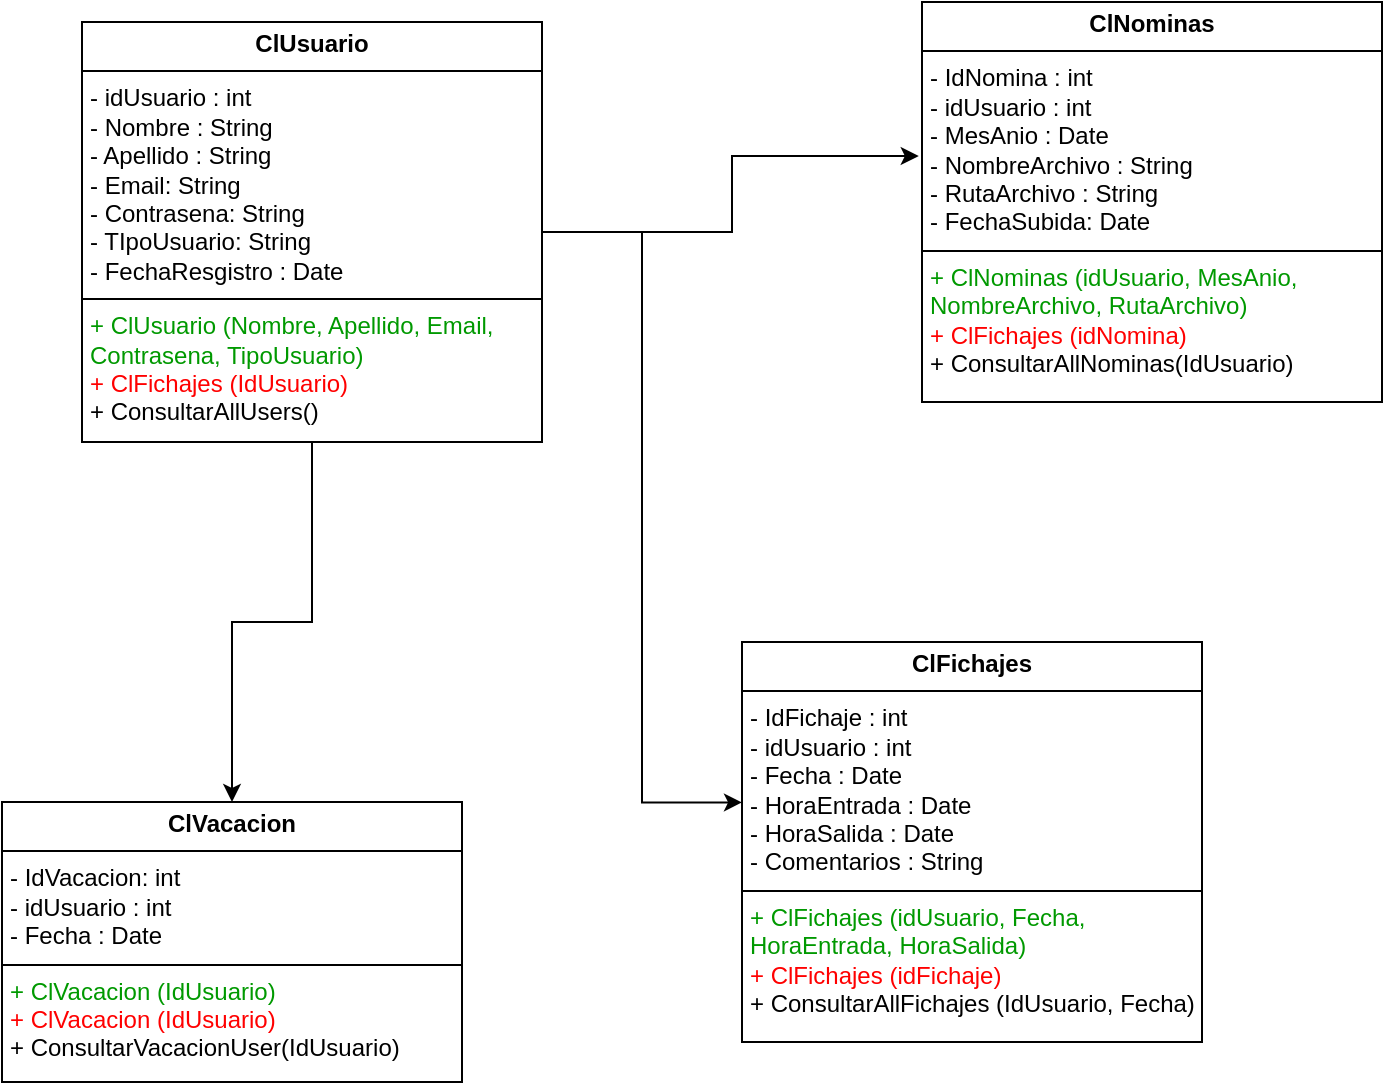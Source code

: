 <mxfile version="27.0.9">
  <diagram name="Página-1" id="wz2BvNLHzisJ8Uccr2wt">
    <mxGraphModel dx="1389" dy="749" grid="1" gridSize="10" guides="1" tooltips="1" connect="1" arrows="1" fold="1" page="1" pageScale="1" pageWidth="827" pageHeight="1169" math="0" shadow="0">
      <root>
        <mxCell id="0" />
        <mxCell id="1" parent="0" />
        <mxCell id="lsgkKpnwsoBncRugeJ_J-6" value="&lt;p style=&quot;margin:0px;margin-top:4px;text-align:center;&quot;&gt;&lt;b&gt;ClFichajes&lt;/b&gt;&lt;/p&gt;&lt;hr size=&quot;1&quot; style=&quot;border-style:solid;&quot;&gt;&lt;p style=&quot;margin:0px;margin-left:4px;&quot;&gt;- IdFichaje : int&lt;/p&gt;&lt;p style=&quot;margin:0px;margin-left:4px;&quot;&gt;- idUsuario : int&lt;/p&gt;&lt;p style=&quot;margin:0px;margin-left:4px;&quot;&gt;- Fecha : Date&lt;/p&gt;&lt;p style=&quot;margin:0px;margin-left:4px;&quot;&gt;- HoraEntrada : Date&lt;/p&gt;&lt;p style=&quot;margin:0px;margin-left:4px;&quot;&gt;- HoraSalida : Date&lt;/p&gt;&lt;p style=&quot;margin:0px;margin-left:4px;&quot;&gt;- Comentarios : String&lt;/p&gt;&lt;hr size=&quot;1&quot; style=&quot;border-style:solid;&quot;&gt;&lt;p style=&quot;margin:0px;margin-left:4px;&quot;&gt;&lt;font style=&quot;color: rgb(0, 153, 0);&quot;&gt;+ ClFichajes (idUsuario, Fecha, HoraEntrada, HoraSalida)&lt;/font&gt;&lt;/p&gt;&lt;p style=&quot;margin:0px;margin-left:4px;&quot;&gt;&lt;font style=&quot;color: rgb(255, 0, 0);&quot;&gt;+ ClFichajes (idFichaje)&lt;/font&gt;&lt;/p&gt;&lt;p style=&quot;margin:0px;margin-left:4px;&quot;&gt;&lt;font style=&quot;color: rgb(0, 0, 0);&quot;&gt;+ ConsultarAllFichajes (IdUsuario, Fecha)&lt;/font&gt;&lt;/p&gt;" style="verticalAlign=top;align=left;overflow=fill;html=1;whiteSpace=wrap;" vertex="1" parent="1">
          <mxGeometry x="450" y="650" width="230" height="200" as="geometry" />
        </mxCell>
        <mxCell id="lsgkKpnwsoBncRugeJ_J-7" value="&lt;p style=&quot;margin:0px;margin-top:4px;text-align:center;&quot;&gt;&lt;b&gt;ClNominas&lt;/b&gt;&lt;/p&gt;&lt;hr size=&quot;1&quot; style=&quot;border-style:solid;&quot;&gt;&lt;p style=&quot;margin:0px;margin-left:4px;&quot;&gt;- IdNomina : int&lt;/p&gt;&lt;p style=&quot;margin:0px;margin-left:4px;&quot;&gt;- idUsuario : int&lt;/p&gt;&lt;p style=&quot;margin:0px;margin-left:4px;&quot;&gt;- MesAnio : Date&lt;/p&gt;&lt;p style=&quot;margin:0px;margin-left:4px;&quot;&gt;- NombreArchivo : String&lt;/p&gt;&lt;p style=&quot;margin:0px;margin-left:4px;&quot;&gt;- RutaArchivo : String&lt;/p&gt;&lt;p style=&quot;margin:0px;margin-left:4px;&quot;&gt;- FechaSubida: Date&lt;/p&gt;&lt;hr size=&quot;1&quot; style=&quot;border-style:solid;&quot;&gt;&lt;p style=&quot;margin:0px;margin-left:4px;&quot;&gt;&lt;font style=&quot;color: rgb(0, 153, 0);&quot;&gt;+ ClNominas (idUsuario, MesAnio, NombreArchivo, RutaArchivo)&lt;/font&gt;&lt;/p&gt;&lt;p style=&quot;margin:0px;margin-left:4px;&quot;&gt;&lt;font style=&quot;color: rgb(255, 0, 0);&quot;&gt;+ ClFichajes (idNomina)&lt;/font&gt;&lt;/p&gt;&lt;p style=&quot;margin:0px;margin-left:4px;&quot;&gt;&lt;font style=&quot;color: rgb(0, 0, 0);&quot;&gt;+ ConsultarAllNominas(IdUsuario)&lt;/font&gt;&lt;/p&gt;" style="verticalAlign=top;align=left;overflow=fill;html=1;whiteSpace=wrap;" vertex="1" parent="1">
          <mxGeometry x="540" y="330" width="230" height="200" as="geometry" />
        </mxCell>
        <mxCell id="lsgkKpnwsoBncRugeJ_J-13" style="edgeStyle=orthogonalEdgeStyle;rounded=0;orthogonalLoop=1;jettySize=auto;html=1;" edge="1" parent="1" source="lsgkKpnwsoBncRugeJ_J-8" target="lsgkKpnwsoBncRugeJ_J-9">
          <mxGeometry relative="1" as="geometry" />
        </mxCell>
        <mxCell id="lsgkKpnwsoBncRugeJ_J-8" value="&lt;p style=&quot;margin:0px;margin-top:4px;text-align:center;&quot;&gt;&lt;b&gt;ClUsuario&lt;/b&gt;&lt;/p&gt;&lt;hr size=&quot;1&quot; style=&quot;border-style:solid;&quot;&gt;&lt;p style=&quot;margin:0px;margin-left:4px;&quot;&gt;&lt;span style=&quot;background-color: transparent; color: light-dark(rgb(0, 0, 0), rgb(255, 255, 255));&quot;&gt;- idUsuario : int&lt;/span&gt;&lt;/p&gt;&lt;p style=&quot;margin:0px;margin-left:4px;&quot;&gt;&lt;span style=&quot;background-color: transparent; color: light-dark(rgb(0, 0, 0), rgb(255, 255, 255));&quot;&gt;- Nombre : String&lt;/span&gt;&lt;/p&gt;&lt;p style=&quot;margin:0px;margin-left:4px;&quot;&gt;&lt;span style=&quot;background-color: transparent; color: light-dark(rgb(0, 0, 0), rgb(255, 255, 255));&quot;&gt;- Apellido : String&lt;/span&gt;&lt;/p&gt;&lt;p style=&quot;margin:0px;margin-left:4px;&quot;&gt;&lt;span style=&quot;background-color: transparent; color: light-dark(rgb(0, 0, 0), rgb(255, 255, 255));&quot;&gt;- Email: String&lt;/span&gt;&lt;/p&gt;&lt;p style=&quot;margin:0px;margin-left:4px;&quot;&gt;- Contrasena: String&lt;/p&gt;&lt;p style=&quot;margin:0px;margin-left:4px;&quot;&gt;- TIpoUsuario: String&lt;/p&gt;&lt;p style=&quot;margin:0px;margin-left:4px;&quot;&gt;- FechaResgistro : Date&lt;/p&gt;&lt;hr size=&quot;1&quot; style=&quot;border-style:solid;&quot;&gt;&lt;p style=&quot;margin:0px;margin-left:4px;&quot;&gt;&lt;font style=&quot;color: rgb(0, 153, 0);&quot;&gt;+ ClUsuario (Nombre, Apellido, Email, Contrasena, TipoUsuario)&lt;/font&gt;&lt;/p&gt;&lt;p style=&quot;margin:0px;margin-left:4px;&quot;&gt;&lt;font style=&quot;color: rgb(255, 0, 0);&quot;&gt;+ ClFichajes (IdUsuario)&lt;/font&gt;&lt;/p&gt;&lt;p style=&quot;margin:0px;margin-left:4px;&quot;&gt;&lt;font style=&quot;color: rgb(0, 0, 0);&quot;&gt;+ ConsultarAllUsers()&lt;/font&gt;&lt;/p&gt;" style="verticalAlign=top;align=left;overflow=fill;html=1;whiteSpace=wrap;" vertex="1" parent="1">
          <mxGeometry x="120" y="340" width="230" height="210" as="geometry" />
        </mxCell>
        <mxCell id="lsgkKpnwsoBncRugeJ_J-9" value="&lt;p style=&quot;margin:0px;margin-top:4px;text-align:center;&quot;&gt;&lt;b&gt;ClVacacion&lt;/b&gt;&lt;/p&gt;&lt;hr size=&quot;1&quot; style=&quot;border-style:solid;&quot;&gt;&lt;p style=&quot;margin:0px;margin-left:4px;&quot;&gt;&lt;span style=&quot;background-color: transparent; color: light-dark(rgb(0, 0, 0), rgb(255, 255, 255));&quot;&gt;- IdVacacion: int&lt;/span&gt;&lt;/p&gt;&lt;p style=&quot;margin:0px;margin-left:4px;&quot;&gt;&lt;span style=&quot;background-color: transparent; color: light-dark(rgb(0, 0, 0), rgb(255, 255, 255));&quot;&gt;-&amp;nbsp;&lt;/span&gt;idUsuario&amp;nbsp;&lt;span style=&quot;background-color: transparent; color: light-dark(rgb(0, 0, 0), rgb(255, 255, 255));&quot;&gt;: int&lt;/span&gt;&lt;/p&gt;&lt;p style=&quot;margin:0px;margin-left:4px;&quot;&gt;&lt;span style=&quot;background-color: transparent; color: light-dark(rgb(0, 0, 0), rgb(255, 255, 255));&quot;&gt;- Fecha : Date&lt;/span&gt;&lt;/p&gt;&lt;hr size=&quot;1&quot; style=&quot;border-style:solid;&quot;&gt;&lt;p style=&quot;margin:0px;margin-left:4px;&quot;&gt;&lt;font style=&quot;color: rgb(0, 153, 0);&quot;&gt;+ ClVacacion (IdUsuario)&lt;/font&gt;&lt;/p&gt;&lt;p style=&quot;margin:0px;margin-left:4px;&quot;&gt;&lt;font style=&quot;color: rgb(255, 0, 0);&quot;&gt;+ ClVacacion (IdUsuario)&lt;/font&gt;&lt;/p&gt;&lt;p style=&quot;margin:0px;margin-left:4px;&quot;&gt;&lt;font style=&quot;color: rgb(0, 0, 0);&quot;&gt;+ ConsultarVacacionUser(IdUsuario)&lt;/font&gt;&lt;/p&gt;" style="verticalAlign=top;align=left;overflow=fill;html=1;whiteSpace=wrap;" vertex="1" parent="1">
          <mxGeometry x="80" y="730" width="230" height="140" as="geometry" />
        </mxCell>
        <mxCell id="lsgkKpnwsoBncRugeJ_J-11" style="edgeStyle=orthogonalEdgeStyle;rounded=0;orthogonalLoop=1;jettySize=auto;html=1;entryX=-0.007;entryY=0.385;entryDx=0;entryDy=0;entryPerimeter=0;" edge="1" parent="1" source="lsgkKpnwsoBncRugeJ_J-8" target="lsgkKpnwsoBncRugeJ_J-7">
          <mxGeometry relative="1" as="geometry" />
        </mxCell>
        <mxCell id="lsgkKpnwsoBncRugeJ_J-12" style="edgeStyle=orthogonalEdgeStyle;rounded=0;orthogonalLoop=1;jettySize=auto;html=1;entryX=0;entryY=0.401;entryDx=0;entryDy=0;entryPerimeter=0;" edge="1" parent="1" source="lsgkKpnwsoBncRugeJ_J-8" target="lsgkKpnwsoBncRugeJ_J-6">
          <mxGeometry relative="1" as="geometry" />
        </mxCell>
      </root>
    </mxGraphModel>
  </diagram>
</mxfile>
